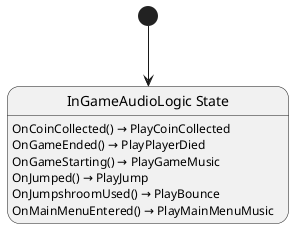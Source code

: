 @startuml InGameAudioLogic
state "InGameAudioLogic State" as GameDemo_InGameAudioLogic_State {
  GameDemo_InGameAudioLogic_State : OnCoinCollected() → PlayCoinCollected
  GameDemo_InGameAudioLogic_State : OnGameEnded() → PlayPlayerDied
  GameDemo_InGameAudioLogic_State : OnGameStarting() → PlayGameMusic
  GameDemo_InGameAudioLogic_State : OnJumped() → PlayJump
  GameDemo_InGameAudioLogic_State : OnJumpshroomUsed() → PlayBounce
  GameDemo_InGameAudioLogic_State : OnMainMenuEntered() → PlayMainMenuMusic
}
[*] --> GameDemo_InGameAudioLogic_State
@enduml